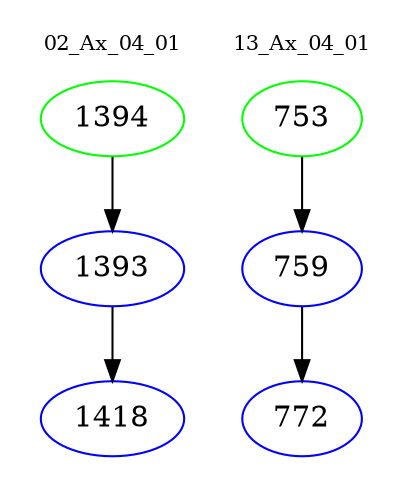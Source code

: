 digraph{
subgraph cluster_0 {
color = white
label = "02_Ax_04_01";
fontsize=10;
T0_1394 [label="1394", color="green"]
T0_1394 -> T0_1393 [color="black"]
T0_1393 [label="1393", color="blue"]
T0_1393 -> T0_1418 [color="black"]
T0_1418 [label="1418", color="blue"]
}
subgraph cluster_1 {
color = white
label = "13_Ax_04_01";
fontsize=10;
T1_753 [label="753", color="green"]
T1_753 -> T1_759 [color="black"]
T1_759 [label="759", color="blue"]
T1_759 -> T1_772 [color="black"]
T1_772 [label="772", color="blue"]
}
}
